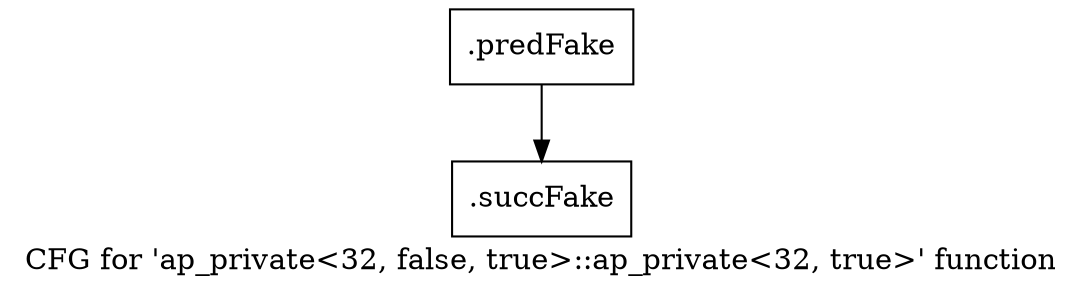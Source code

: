 digraph "CFG for 'ap_private\<32, false, true\>::ap_private\<32, true\>' function" {
	label="CFG for 'ap_private\<32, false, true\>::ap_private\<32, true\>' function";

	Node0x4793ed0 [shape=record,filename="",linenumber="",label="{.predFake}"];
	Node0x4793ed0 -> Node0x47cb280[ callList="" memoryops="" filename="/media/miguel/NewVolume/Linux/Xilinx/Vitis_HLS/2020.2/include/etc/ap_private.h" execusionnum="129"];
	Node0x47cb280 [shape=record,filename="/media/miguel/NewVolume/Linux/Xilinx/Vitis_HLS/2020.2/include/etc/ap_private.h",linenumber="1890",label="{.succFake}"];
}
